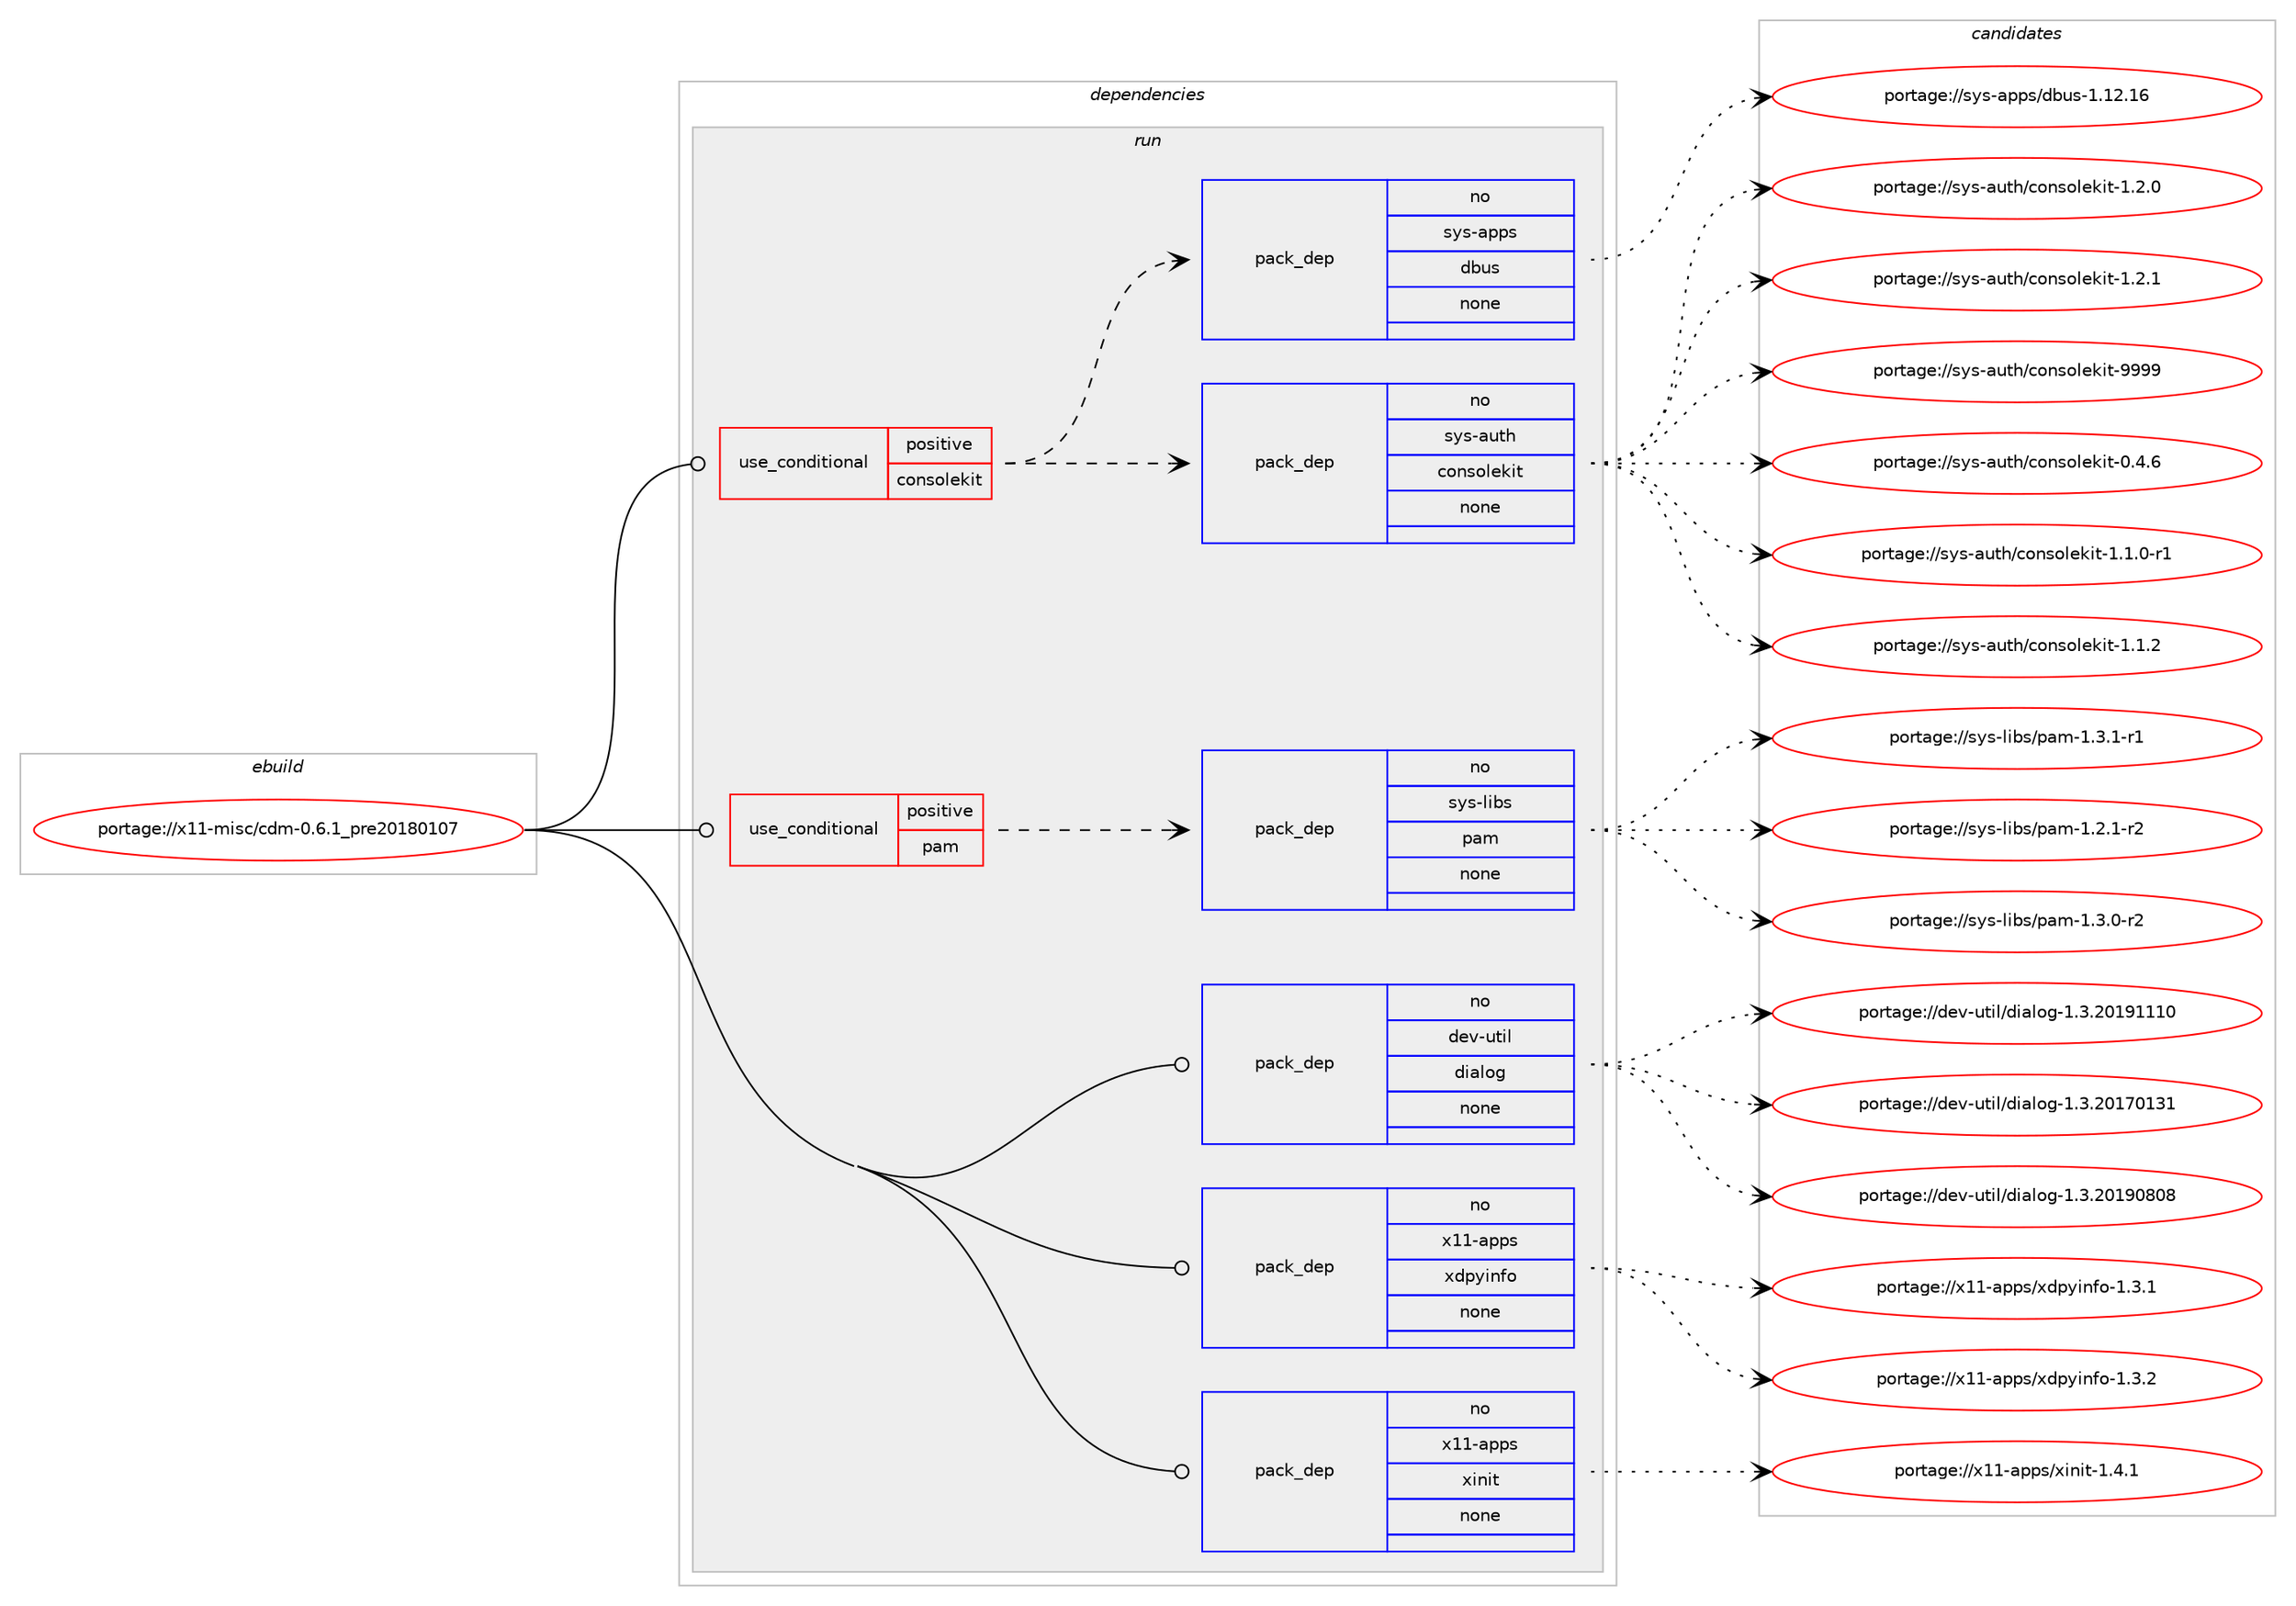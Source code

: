 digraph prolog {

# *************
# Graph options
# *************

newrank=true;
concentrate=true;
compound=true;
graph [rankdir=LR,fontname=Helvetica,fontsize=10,ranksep=1.5];#, ranksep=2.5, nodesep=0.2];
edge  [arrowhead=vee];
node  [fontname=Helvetica,fontsize=10];

# **********
# The ebuild
# **********

subgraph cluster_leftcol {
color=gray;
rank=same;
label=<<i>ebuild</i>>;
id [label="portage://x11-misc/cdm-0.6.1_pre20180107", color=red, width=4, href="../x11-misc/cdm-0.6.1_pre20180107.svg"];
}

# ****************
# The dependencies
# ****************

subgraph cluster_midcol {
color=gray;
label=<<i>dependencies</i>>;
subgraph cluster_compile {
fillcolor="#eeeeee";
style=filled;
label=<<i>compile</i>>;
}
subgraph cluster_compileandrun {
fillcolor="#eeeeee";
style=filled;
label=<<i>compile and run</i>>;
}
subgraph cluster_run {
fillcolor="#eeeeee";
style=filled;
label=<<i>run</i>>;
subgraph cond108274 {
dependency451946 [label=<<TABLE BORDER="0" CELLBORDER="1" CELLSPACING="0" CELLPADDING="4"><TR><TD ROWSPAN="3" CELLPADDING="10">use_conditional</TD></TR><TR><TD>positive</TD></TR><TR><TD>consolekit</TD></TR></TABLE>>, shape=none, color=red];
subgraph pack335542 {
dependency451947 [label=<<TABLE BORDER="0" CELLBORDER="1" CELLSPACING="0" CELLPADDING="4" WIDTH="220"><TR><TD ROWSPAN="6" CELLPADDING="30">pack_dep</TD></TR><TR><TD WIDTH="110">no</TD></TR><TR><TD>sys-auth</TD></TR><TR><TD>consolekit</TD></TR><TR><TD>none</TD></TR><TR><TD></TD></TR></TABLE>>, shape=none, color=blue];
}
dependency451946:e -> dependency451947:w [weight=20,style="dashed",arrowhead="vee"];
subgraph pack335543 {
dependency451948 [label=<<TABLE BORDER="0" CELLBORDER="1" CELLSPACING="0" CELLPADDING="4" WIDTH="220"><TR><TD ROWSPAN="6" CELLPADDING="30">pack_dep</TD></TR><TR><TD WIDTH="110">no</TD></TR><TR><TD>sys-apps</TD></TR><TR><TD>dbus</TD></TR><TR><TD>none</TD></TR><TR><TD></TD></TR></TABLE>>, shape=none, color=blue];
}
dependency451946:e -> dependency451948:w [weight=20,style="dashed",arrowhead="vee"];
}
id:e -> dependency451946:w [weight=20,style="solid",arrowhead="odot"];
subgraph cond108275 {
dependency451949 [label=<<TABLE BORDER="0" CELLBORDER="1" CELLSPACING="0" CELLPADDING="4"><TR><TD ROWSPAN="3" CELLPADDING="10">use_conditional</TD></TR><TR><TD>positive</TD></TR><TR><TD>pam</TD></TR></TABLE>>, shape=none, color=red];
subgraph pack335544 {
dependency451950 [label=<<TABLE BORDER="0" CELLBORDER="1" CELLSPACING="0" CELLPADDING="4" WIDTH="220"><TR><TD ROWSPAN="6" CELLPADDING="30">pack_dep</TD></TR><TR><TD WIDTH="110">no</TD></TR><TR><TD>sys-libs</TD></TR><TR><TD>pam</TD></TR><TR><TD>none</TD></TR><TR><TD></TD></TR></TABLE>>, shape=none, color=blue];
}
dependency451949:e -> dependency451950:w [weight=20,style="dashed",arrowhead="vee"];
}
id:e -> dependency451949:w [weight=20,style="solid",arrowhead="odot"];
subgraph pack335545 {
dependency451951 [label=<<TABLE BORDER="0" CELLBORDER="1" CELLSPACING="0" CELLPADDING="4" WIDTH="220"><TR><TD ROWSPAN="6" CELLPADDING="30">pack_dep</TD></TR><TR><TD WIDTH="110">no</TD></TR><TR><TD>dev-util</TD></TR><TR><TD>dialog</TD></TR><TR><TD>none</TD></TR><TR><TD></TD></TR></TABLE>>, shape=none, color=blue];
}
id:e -> dependency451951:w [weight=20,style="solid",arrowhead="odot"];
subgraph pack335546 {
dependency451952 [label=<<TABLE BORDER="0" CELLBORDER="1" CELLSPACING="0" CELLPADDING="4" WIDTH="220"><TR><TD ROWSPAN="6" CELLPADDING="30">pack_dep</TD></TR><TR><TD WIDTH="110">no</TD></TR><TR><TD>x11-apps</TD></TR><TR><TD>xdpyinfo</TD></TR><TR><TD>none</TD></TR><TR><TD></TD></TR></TABLE>>, shape=none, color=blue];
}
id:e -> dependency451952:w [weight=20,style="solid",arrowhead="odot"];
subgraph pack335547 {
dependency451953 [label=<<TABLE BORDER="0" CELLBORDER="1" CELLSPACING="0" CELLPADDING="4" WIDTH="220"><TR><TD ROWSPAN="6" CELLPADDING="30">pack_dep</TD></TR><TR><TD WIDTH="110">no</TD></TR><TR><TD>x11-apps</TD></TR><TR><TD>xinit</TD></TR><TR><TD>none</TD></TR><TR><TD></TD></TR></TABLE>>, shape=none, color=blue];
}
id:e -> dependency451953:w [weight=20,style="solid",arrowhead="odot"];
}
}

# **************
# The candidates
# **************

subgraph cluster_choices {
rank=same;
color=gray;
label=<<i>candidates</i>>;

subgraph choice335542 {
color=black;
nodesep=1;
choiceportage11512111545971171161044799111110115111108101107105116454846524654 [label="portage://sys-auth/consolekit-0.4.6", color=red, width=4,href="../sys-auth/consolekit-0.4.6.svg"];
choiceportage115121115459711711610447991111101151111081011071051164549464946484511449 [label="portage://sys-auth/consolekit-1.1.0-r1", color=red, width=4,href="../sys-auth/consolekit-1.1.0-r1.svg"];
choiceportage11512111545971171161044799111110115111108101107105116454946494650 [label="portage://sys-auth/consolekit-1.1.2", color=red, width=4,href="../sys-auth/consolekit-1.1.2.svg"];
choiceportage11512111545971171161044799111110115111108101107105116454946504648 [label="portage://sys-auth/consolekit-1.2.0", color=red, width=4,href="../sys-auth/consolekit-1.2.0.svg"];
choiceportage11512111545971171161044799111110115111108101107105116454946504649 [label="portage://sys-auth/consolekit-1.2.1", color=red, width=4,href="../sys-auth/consolekit-1.2.1.svg"];
choiceportage115121115459711711610447991111101151111081011071051164557575757 [label="portage://sys-auth/consolekit-9999", color=red, width=4,href="../sys-auth/consolekit-9999.svg"];
dependency451947:e -> choiceportage11512111545971171161044799111110115111108101107105116454846524654:w [style=dotted,weight="100"];
dependency451947:e -> choiceportage115121115459711711610447991111101151111081011071051164549464946484511449:w [style=dotted,weight="100"];
dependency451947:e -> choiceportage11512111545971171161044799111110115111108101107105116454946494650:w [style=dotted,weight="100"];
dependency451947:e -> choiceportage11512111545971171161044799111110115111108101107105116454946504648:w [style=dotted,weight="100"];
dependency451947:e -> choiceportage11512111545971171161044799111110115111108101107105116454946504649:w [style=dotted,weight="100"];
dependency451947:e -> choiceportage115121115459711711610447991111101151111081011071051164557575757:w [style=dotted,weight="100"];
}
subgraph choice335543 {
color=black;
nodesep=1;
choiceportage115121115459711211211547100981171154549464950464954 [label="portage://sys-apps/dbus-1.12.16", color=red, width=4,href="../sys-apps/dbus-1.12.16.svg"];
dependency451948:e -> choiceportage115121115459711211211547100981171154549464950464954:w [style=dotted,weight="100"];
}
subgraph choice335544 {
color=black;
nodesep=1;
choiceportage115121115451081059811547112971094549465046494511450 [label="portage://sys-libs/pam-1.2.1-r2", color=red, width=4,href="../sys-libs/pam-1.2.1-r2.svg"];
choiceportage115121115451081059811547112971094549465146484511450 [label="portage://sys-libs/pam-1.3.0-r2", color=red, width=4,href="../sys-libs/pam-1.3.0-r2.svg"];
choiceportage115121115451081059811547112971094549465146494511449 [label="portage://sys-libs/pam-1.3.1-r1", color=red, width=4,href="../sys-libs/pam-1.3.1-r1.svg"];
dependency451950:e -> choiceportage115121115451081059811547112971094549465046494511450:w [style=dotted,weight="100"];
dependency451950:e -> choiceportage115121115451081059811547112971094549465146484511450:w [style=dotted,weight="100"];
dependency451950:e -> choiceportage115121115451081059811547112971094549465146494511449:w [style=dotted,weight="100"];
}
subgraph choice335545 {
color=black;
nodesep=1;
choiceportage10010111845117116105108471001059710811110345494651465048495548495149 [label="portage://dev-util/dialog-1.3.20170131", color=red, width=4,href="../dev-util/dialog-1.3.20170131.svg"];
choiceportage10010111845117116105108471001059710811110345494651465048495748564856 [label="portage://dev-util/dialog-1.3.20190808", color=red, width=4,href="../dev-util/dialog-1.3.20190808.svg"];
choiceportage10010111845117116105108471001059710811110345494651465048495749494948 [label="portage://dev-util/dialog-1.3.20191110", color=red, width=4,href="../dev-util/dialog-1.3.20191110.svg"];
dependency451951:e -> choiceportage10010111845117116105108471001059710811110345494651465048495548495149:w [style=dotted,weight="100"];
dependency451951:e -> choiceportage10010111845117116105108471001059710811110345494651465048495748564856:w [style=dotted,weight="100"];
dependency451951:e -> choiceportage10010111845117116105108471001059710811110345494651465048495749494948:w [style=dotted,weight="100"];
}
subgraph choice335546 {
color=black;
nodesep=1;
choiceportage1204949459711211211547120100112121105110102111454946514649 [label="portage://x11-apps/xdpyinfo-1.3.1", color=red, width=4,href="../x11-apps/xdpyinfo-1.3.1.svg"];
choiceportage1204949459711211211547120100112121105110102111454946514650 [label="portage://x11-apps/xdpyinfo-1.3.2", color=red, width=4,href="../x11-apps/xdpyinfo-1.3.2.svg"];
dependency451952:e -> choiceportage1204949459711211211547120100112121105110102111454946514649:w [style=dotted,weight="100"];
dependency451952:e -> choiceportage1204949459711211211547120100112121105110102111454946514650:w [style=dotted,weight="100"];
}
subgraph choice335547 {
color=black;
nodesep=1;
choiceportage1204949459711211211547120105110105116454946524649 [label="portage://x11-apps/xinit-1.4.1", color=red, width=4,href="../x11-apps/xinit-1.4.1.svg"];
dependency451953:e -> choiceportage1204949459711211211547120105110105116454946524649:w [style=dotted,weight="100"];
}
}

}
